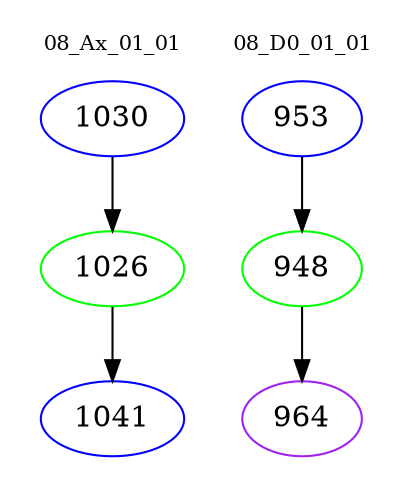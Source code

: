 digraph{
subgraph cluster_0 {
color = white
label = "08_Ax_01_01";
fontsize=10;
T0_1030 [label="1030", color="blue"]
T0_1030 -> T0_1026 [color="black"]
T0_1026 [label="1026", color="green"]
T0_1026 -> T0_1041 [color="black"]
T0_1041 [label="1041", color="blue"]
}
subgraph cluster_1 {
color = white
label = "08_D0_01_01";
fontsize=10;
T1_953 [label="953", color="blue"]
T1_953 -> T1_948 [color="black"]
T1_948 [label="948", color="green"]
T1_948 -> T1_964 [color="black"]
T1_964 [label="964", color="purple"]
}
}
